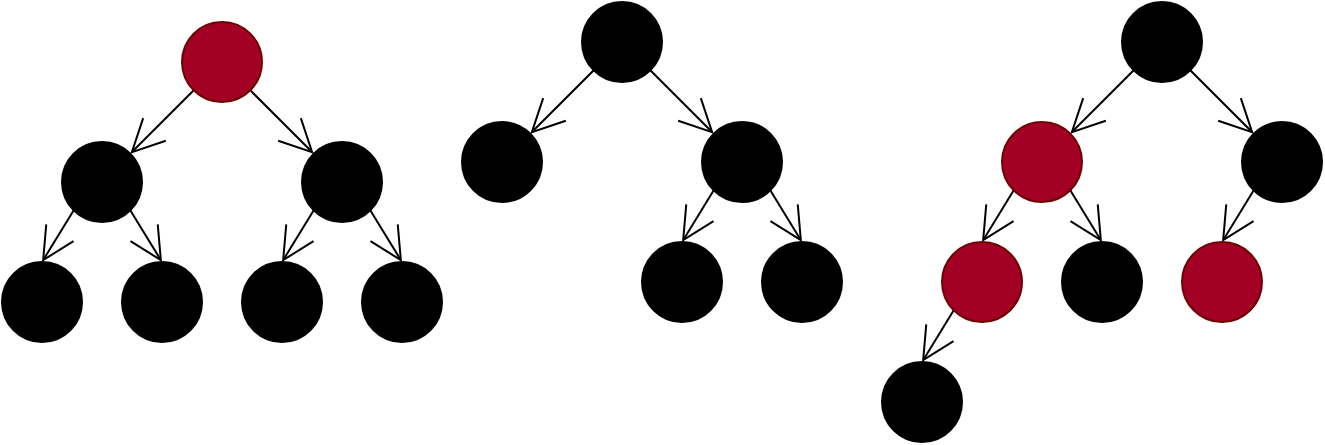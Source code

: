 <mxfile>
    <diagram id="cNNenmOztPzGzVsV4acV" name="Page-1">
        <mxGraphModel dx="1171" dy="1470" grid="1" gridSize="10" guides="1" tooltips="1" connect="1" arrows="1" fold="1" page="1" pageScale="1" pageWidth="850" pageHeight="1100" math="0" shadow="0">
            <root>
                <mxCell id="0"/>
                <mxCell id="1" parent="0"/>
                <mxCell id="2" style="edgeStyle=none;html=1;exitX=0;exitY=1;exitDx=0;exitDy=0;entryX=1;entryY=0;entryDx=0;entryDy=0;endArrow=open;endFill=0;endSize=15;" edge="1" parent="1" source="4" target="7">
                    <mxGeometry relative="1" as="geometry"/>
                </mxCell>
                <mxCell id="3" style="edgeStyle=none;html=1;exitX=1;exitY=1;exitDx=0;exitDy=0;entryX=0;entryY=0;entryDx=0;entryDy=0;endArrow=open;endFill=0;endSize=15;" edge="1" parent="1" source="4" target="12">
                    <mxGeometry relative="1" as="geometry"/>
                </mxCell>
                <mxCell id="4" value="" style="ellipse;whiteSpace=wrap;html=1;aspect=fixed;fillColor=#a20025;strokeColor=#6F0000;fontColor=#ffffff;" vertex="1" parent="1">
                    <mxGeometry x="100" y="10" width="40" height="40" as="geometry"/>
                </mxCell>
                <mxCell id="5" style="edgeStyle=none;html=1;exitX=1;exitY=1;exitDx=0;exitDy=0;entryX=0.5;entryY=0;entryDx=0;entryDy=0;endArrow=open;endFill=0;endSize=15;" edge="1" parent="1" source="7" target="8">
                    <mxGeometry relative="1" as="geometry"/>
                </mxCell>
                <mxCell id="6" style="edgeStyle=none;html=1;exitX=0;exitY=1;exitDx=0;exitDy=0;entryX=0.5;entryY=0;entryDx=0;entryDy=0;endArrow=open;endFill=0;endSize=15;" edge="1" parent="1" source="7" target="9">
                    <mxGeometry relative="1" as="geometry"/>
                </mxCell>
                <mxCell id="7" value="" style="ellipse;whiteSpace=wrap;html=1;aspect=fixed;fillColor=#000000;" vertex="1" parent="1">
                    <mxGeometry x="40" y="70" width="40" height="40" as="geometry"/>
                </mxCell>
                <mxCell id="8" value="" style="ellipse;whiteSpace=wrap;html=1;aspect=fixed;fillColor=#000000;" vertex="1" parent="1">
                    <mxGeometry x="70" y="130" width="40" height="40" as="geometry"/>
                </mxCell>
                <mxCell id="9" value="" style="ellipse;whiteSpace=wrap;html=1;aspect=fixed;fillColor=#000000;" vertex="1" parent="1">
                    <mxGeometry x="10" y="130" width="40" height="40" as="geometry"/>
                </mxCell>
                <mxCell id="10" style="edgeStyle=none;html=1;exitX=1;exitY=1;exitDx=0;exitDy=0;entryX=0.5;entryY=0;entryDx=0;entryDy=0;endArrow=open;endFill=0;endSize=15;" edge="1" parent="1" source="12" target="13">
                    <mxGeometry relative="1" as="geometry"/>
                </mxCell>
                <mxCell id="11" style="edgeStyle=none;html=1;exitX=0;exitY=1;exitDx=0;exitDy=0;entryX=0.5;entryY=0;entryDx=0;entryDy=0;endArrow=open;endFill=0;endSize=15;" edge="1" parent="1" source="12" target="14">
                    <mxGeometry relative="1" as="geometry"/>
                </mxCell>
                <mxCell id="12" value="" style="ellipse;whiteSpace=wrap;html=1;aspect=fixed;fillColor=#000000;" vertex="1" parent="1">
                    <mxGeometry x="160" y="70" width="40" height="40" as="geometry"/>
                </mxCell>
                <mxCell id="13" value="" style="ellipse;whiteSpace=wrap;html=1;aspect=fixed;fillColor=#000000;" vertex="1" parent="1">
                    <mxGeometry x="190" y="130" width="40" height="40" as="geometry"/>
                </mxCell>
                <mxCell id="14" value="" style="ellipse;whiteSpace=wrap;html=1;aspect=fixed;fillColor=#000000;" vertex="1" parent="1">
                    <mxGeometry x="130" y="130" width="40" height="40" as="geometry"/>
                </mxCell>
                <mxCell id="15" style="edgeStyle=none;html=1;exitX=0;exitY=1;exitDx=0;exitDy=0;entryX=1;entryY=0;entryDx=0;entryDy=0;endArrow=open;endFill=0;endSize=15;" edge="1" parent="1" source="17" target="20">
                    <mxGeometry relative="1" as="geometry"/>
                </mxCell>
                <mxCell id="16" style="edgeStyle=none;html=1;exitX=1;exitY=1;exitDx=0;exitDy=0;entryX=0;entryY=0;entryDx=0;entryDy=0;endArrow=open;endFill=0;endSize=15;" edge="1" parent="1" source="17" target="26">
                    <mxGeometry relative="1" as="geometry"/>
                </mxCell>
                <mxCell id="17" value="" style="ellipse;whiteSpace=wrap;html=1;aspect=fixed;fillColor=#000000;" vertex="1" parent="1">
                    <mxGeometry x="300" width="40" height="40" as="geometry"/>
                </mxCell>
                <mxCell id="20" value="" style="ellipse;whiteSpace=wrap;html=1;aspect=fixed;fillColor=#000000;" vertex="1" parent="1">
                    <mxGeometry x="240" y="60" width="40" height="40" as="geometry"/>
                </mxCell>
                <mxCell id="24" style="edgeStyle=none;html=1;exitX=1;exitY=1;exitDx=0;exitDy=0;entryX=0.5;entryY=0;entryDx=0;entryDy=0;endArrow=open;endFill=0;endSize=15;" edge="1" parent="1" source="26" target="27">
                    <mxGeometry relative="1" as="geometry"/>
                </mxCell>
                <mxCell id="25" style="edgeStyle=none;html=1;exitX=0;exitY=1;exitDx=0;exitDy=0;entryX=0.5;entryY=0;entryDx=0;entryDy=0;endArrow=open;endFill=0;endSize=15;" edge="1" parent="1" source="26" target="28">
                    <mxGeometry relative="1" as="geometry"/>
                </mxCell>
                <mxCell id="26" value="" style="ellipse;whiteSpace=wrap;html=1;aspect=fixed;fillColor=#000000;" vertex="1" parent="1">
                    <mxGeometry x="360" y="60" width="40" height="40" as="geometry"/>
                </mxCell>
                <mxCell id="27" value="" style="ellipse;whiteSpace=wrap;html=1;aspect=fixed;fillColor=#000000;" vertex="1" parent="1">
                    <mxGeometry x="390" y="120" width="40" height="40" as="geometry"/>
                </mxCell>
                <mxCell id="28" value="" style="ellipse;whiteSpace=wrap;html=1;aspect=fixed;fillColor=#000000;" vertex="1" parent="1">
                    <mxGeometry x="330" y="120" width="40" height="40" as="geometry"/>
                </mxCell>
                <mxCell id="30" style="edgeStyle=none;html=1;exitX=0;exitY=1;exitDx=0;exitDy=0;entryX=1;entryY=0;entryDx=0;entryDy=0;endArrow=open;endFill=0;endSize=15;" edge="1" parent="1" source="32" target="35">
                    <mxGeometry relative="1" as="geometry"/>
                </mxCell>
                <mxCell id="31" style="edgeStyle=none;html=1;exitX=1;exitY=1;exitDx=0;exitDy=0;entryX=0;entryY=0;entryDx=0;entryDy=0;endArrow=open;endFill=0;endSize=15;" edge="1" parent="1" source="32" target="41">
                    <mxGeometry relative="1" as="geometry"/>
                </mxCell>
                <mxCell id="32" value="" style="ellipse;whiteSpace=wrap;html=1;aspect=fixed;fillColor=#000000;" vertex="1" parent="1">
                    <mxGeometry x="570" width="40" height="40" as="geometry"/>
                </mxCell>
                <mxCell id="33" style="edgeStyle=none;html=1;exitX=1;exitY=1;exitDx=0;exitDy=0;entryX=0.5;entryY=0;entryDx=0;entryDy=0;endArrow=open;endFill=0;endSize=15;" edge="1" parent="1" source="35" target="36">
                    <mxGeometry relative="1" as="geometry"/>
                </mxCell>
                <mxCell id="34" style="edgeStyle=none;html=1;exitX=0;exitY=1;exitDx=0;exitDy=0;entryX=0.5;entryY=0;entryDx=0;entryDy=0;endArrow=open;endFill=0;endSize=15;" edge="1" parent="1" source="35" target="39">
                    <mxGeometry relative="1" as="geometry"/>
                </mxCell>
                <mxCell id="35" value="" style="ellipse;whiteSpace=wrap;html=1;aspect=fixed;fillColor=#a20025;strokeColor=#6F0000;fontColor=#ffffff;" vertex="1" parent="1">
                    <mxGeometry x="510" y="60" width="40" height="40" as="geometry"/>
                </mxCell>
                <mxCell id="36" value="" style="ellipse;whiteSpace=wrap;html=1;aspect=fixed;fillColor=#000000;" vertex="1" parent="1">
                    <mxGeometry x="540" y="120" width="40" height="40" as="geometry"/>
                </mxCell>
                <mxCell id="37" style="edgeStyle=none;html=1;exitX=0;exitY=1;exitDx=0;exitDy=0;entryX=0.5;entryY=0;entryDx=0;entryDy=0;endArrow=open;endFill=0;endSize=15;" edge="1" parent="1" source="39" target="43">
                    <mxGeometry relative="1" as="geometry"/>
                </mxCell>
                <mxCell id="39" value="" style="ellipse;whiteSpace=wrap;html=1;aspect=fixed;fillColor=#a20025;strokeColor=#6F0000;fontColor=#ffffff;" vertex="1" parent="1">
                    <mxGeometry x="480" y="120" width="40" height="40" as="geometry"/>
                </mxCell>
                <mxCell id="40" style="edgeStyle=none;html=1;exitX=0;exitY=1;exitDx=0;exitDy=0;entryX=0.5;entryY=0;entryDx=0;entryDy=0;endArrow=open;endFill=0;endSize=15;" edge="1" parent="1" source="41" target="42">
                    <mxGeometry relative="1" as="geometry"/>
                </mxCell>
                <mxCell id="41" value="" style="ellipse;whiteSpace=wrap;html=1;aspect=fixed;fillColor=#000000;" vertex="1" parent="1">
                    <mxGeometry x="630" y="60" width="40" height="40" as="geometry"/>
                </mxCell>
                <mxCell id="42" value="" style="ellipse;whiteSpace=wrap;html=1;aspect=fixed;fillColor=#a20025;strokeColor=#6F0000;fontColor=#ffffff;" vertex="1" parent="1">
                    <mxGeometry x="600" y="120" width="40" height="40" as="geometry"/>
                </mxCell>
                <mxCell id="43" value="" style="ellipse;whiteSpace=wrap;html=1;aspect=fixed;fillColor=#000000;" vertex="1" parent="1">
                    <mxGeometry x="450" y="180" width="40" height="40" as="geometry"/>
                </mxCell>
            </root>
        </mxGraphModel>
    </diagram>
</mxfile>